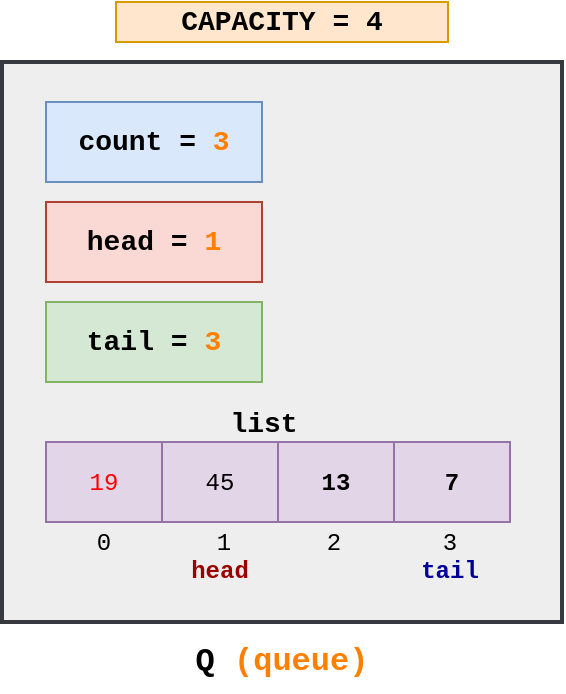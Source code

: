 <mxfile version="24.6.4" type="device">
  <diagram name="Página-1" id="jQoiph2c1nl-3ZJ2nl2n">
    <mxGraphModel dx="880" dy="532" grid="1" gridSize="10" guides="1" tooltips="1" connect="1" arrows="1" fold="1" page="1" pageScale="1" pageWidth="827" pageHeight="1169" math="0" shadow="0">
      <root>
        <mxCell id="0" />
        <mxCell id="1" parent="0" />
        <mxCell id="yQ9D3G-4GoF_5dVMJYFF-37" value="" style="group" parent="1" vertex="1" connectable="0">
          <mxGeometry x="50" y="270" width="280" height="345" as="geometry" />
        </mxCell>
        <mxCell id="DvdFpIc3kAiTPLH7OsFK-6" value="&lt;font style=&quot;font-size: 16px;&quot; face=&quot;Courier New&quot;&gt;&lt;b&gt;Q &lt;font color=&quot;#ff8000&quot;&gt;(&lt;/font&gt;&lt;/b&gt;&lt;/font&gt;&lt;font color=&quot;#ff8000&quot;&gt;&lt;b style=&quot;font-family: &amp;quot;Courier New&amp;quot;; font-size: 16px;&quot;&gt;queue&lt;/b&gt;&lt;font style=&quot;font-size: 16px;&quot; face=&quot;Courier New&quot;&gt;&lt;b&gt;)&lt;/b&gt;&lt;/font&gt;&lt;/font&gt;" style="text;html=1;align=center;verticalAlign=middle;whiteSpace=wrap;rounded=0;container=0;" parent="yQ9D3G-4GoF_5dVMJYFF-37" vertex="1">
          <mxGeometry x="95" y="315" width="90" height="30" as="geometry" />
        </mxCell>
        <mxCell id="DvdFpIc3kAiTPLH7OsFK-3" value="" style="rounded=0;whiteSpace=wrap;html=1;fillColor=#eeeeee;strokeColor=#36393D;strokeWidth=2;container=0;" parent="yQ9D3G-4GoF_5dVMJYFF-37" vertex="1">
          <mxGeometry y="30" width="280" height="280" as="geometry" />
        </mxCell>
        <mxCell id="DvdFpIc3kAiTPLH7OsFK-4" value="&lt;font style=&quot;font-size: 14px;&quot; face=&quot;Courier New&quot;&gt;&lt;b&gt;count = &lt;font color=&quot;#ff8000&quot;&gt;3&lt;/font&gt;&lt;/b&gt;&lt;/font&gt;" style="rounded=0;whiteSpace=wrap;html=1;fillColor=#dae8fc;strokeColor=#6C8EBF;container=0;" parent="yQ9D3G-4GoF_5dVMJYFF-37" vertex="1">
          <mxGeometry x="22" y="50" width="108" height="40" as="geometry" />
        </mxCell>
        <mxCell id="DvdFpIc3kAiTPLH7OsFK-7" value="&lt;font style=&quot;font-size: 14px;&quot; face=&quot;Courier New&quot;&gt;&lt;b&gt;head = &lt;font color=&quot;#ff8000&quot;&gt;1&lt;/font&gt;&lt;/b&gt;&lt;/font&gt;" style="rounded=0;whiteSpace=wrap;html=1;fillColor=#fad9d5;strokeColor=#ae4132;container=0;" parent="yQ9D3G-4GoF_5dVMJYFF-37" vertex="1">
          <mxGeometry x="22" y="100" width="108" height="40" as="geometry" />
        </mxCell>
        <mxCell id="yQ9D3G-4GoF_5dVMJYFF-2" value="&lt;font style=&quot;font-size: 14px;&quot; face=&quot;Courier New&quot;&gt;&lt;b&gt;CAPACITY = 4&lt;/b&gt;&lt;/font&gt;" style="rounded=0;whiteSpace=wrap;html=1;fillColor=#ffe6cc;strokeColor=#d79b00;container=0;" parent="yQ9D3G-4GoF_5dVMJYFF-37" vertex="1">
          <mxGeometry x="57" width="166" height="20" as="geometry" />
        </mxCell>
        <mxCell id="yQ9D3G-4GoF_5dVMJYFF-3" value="&lt;font style=&quot;font-size: 14px;&quot; face=&quot;Courier New&quot;&gt;&lt;b&gt;tail&amp;nbsp;&lt;/b&gt;&lt;/font&gt;&lt;b style=&quot;font-family: &amp;quot;Courier New&amp;quot;; font-size: 14px;&quot;&gt;= &lt;font color=&quot;#ff8000&quot;&gt;3&lt;/font&gt;&lt;/b&gt;" style="rounded=0;whiteSpace=wrap;html=1;fillColor=#d5e8d4;strokeColor=#82b366;container=0;" parent="yQ9D3G-4GoF_5dVMJYFF-37" vertex="1">
          <mxGeometry x="22" y="150" width="108" height="40" as="geometry" />
        </mxCell>
        <mxCell id="yQ9D3G-4GoF_5dVMJYFF-9" value="&lt;font style=&quot;font-size: 14px;&quot; face=&quot;Courier New&quot;&gt;&lt;b&gt;list&lt;/b&gt;&lt;/font&gt;" style="text;html=1;align=center;verticalAlign=middle;whiteSpace=wrap;rounded=0;container=0;" parent="yQ9D3G-4GoF_5dVMJYFF-37" vertex="1">
          <mxGeometry x="101" y="196" width="60" height="30" as="geometry" />
        </mxCell>
        <mxCell id="yQ9D3G-4GoF_5dVMJYFF-11" value="&lt;font face=&quot;Courier New&quot;&gt;0&lt;/font&gt;" style="text;html=1;align=center;verticalAlign=middle;whiteSpace=wrap;rounded=0;container=0;" parent="yQ9D3G-4GoF_5dVMJYFF-37" vertex="1">
          <mxGeometry x="41" y="260" width="20" height="20" as="geometry" />
        </mxCell>
        <mxCell id="yQ9D3G-4GoF_5dVMJYFF-12" value="&lt;font face=&quot;Courier New&quot;&gt;1&lt;/font&gt;" style="text;html=1;align=center;verticalAlign=middle;whiteSpace=wrap;rounded=0;container=0;" parent="yQ9D3G-4GoF_5dVMJYFF-37" vertex="1">
          <mxGeometry x="101" y="260" width="20" height="20" as="geometry" />
        </mxCell>
        <mxCell id="yQ9D3G-4GoF_5dVMJYFF-13" value="&lt;font face=&quot;Courier New&quot;&gt;2&lt;/font&gt;" style="text;html=1;align=center;verticalAlign=middle;whiteSpace=wrap;rounded=0;container=0;" parent="yQ9D3G-4GoF_5dVMJYFF-37" vertex="1">
          <mxGeometry x="156" y="260" width="20" height="20" as="geometry" />
        </mxCell>
        <mxCell id="yQ9D3G-4GoF_5dVMJYFF-14" value="&lt;font face=&quot;Courier New&quot;&gt;3&lt;/font&gt;" style="text;html=1;align=center;verticalAlign=middle;whiteSpace=wrap;rounded=0;container=0;" parent="yQ9D3G-4GoF_5dVMJYFF-37" vertex="1">
          <mxGeometry x="214" y="260" width="20" height="20" as="geometry" />
        </mxCell>
        <mxCell id="yQ9D3G-4GoF_5dVMJYFF-4" value="&lt;font color=&quot;#ff0000&quot; face=&quot;Courier New&quot;&gt;19&lt;/font&gt;" style="rounded=0;whiteSpace=wrap;html=1;fillColor=#e1d5e7;strokeColor=#9673a6;container=0;" parent="yQ9D3G-4GoF_5dVMJYFF-37" vertex="1">
          <mxGeometry x="22" y="220" width="58" height="40" as="geometry" />
        </mxCell>
        <mxCell id="yQ9D3G-4GoF_5dVMJYFF-5" value="&lt;font style=&quot;font-size: 12px;&quot; face=&quot;Courier New&quot;&gt;45&lt;/font&gt;" style="rounded=0;whiteSpace=wrap;html=1;fillColor=#e1d5e7;strokeColor=#9673a6;container=0;" parent="yQ9D3G-4GoF_5dVMJYFF-37" vertex="1">
          <mxGeometry x="80" y="220" width="58" height="40" as="geometry" />
        </mxCell>
        <mxCell id="yQ9D3G-4GoF_5dVMJYFF-6" value="&lt;font size=&quot;1&quot; face=&quot;Courier New&quot;&gt;&lt;b style=&quot;font-size: 12px;&quot;&gt;13&lt;/b&gt;&lt;/font&gt;" style="rounded=0;whiteSpace=wrap;html=1;fillColor=#e1d5e7;strokeColor=#9673a6;container=0;" parent="yQ9D3G-4GoF_5dVMJYFF-37" vertex="1">
          <mxGeometry x="138" y="220" width="58" height="40" as="geometry" />
        </mxCell>
        <mxCell id="yQ9D3G-4GoF_5dVMJYFF-7" value="&lt;font size=&quot;1&quot; face=&quot;Courier New&quot;&gt;&lt;b style=&quot;font-size: 12px;&quot;&gt;7&lt;/b&gt;&lt;/font&gt;" style="rounded=0;whiteSpace=wrap;html=1;fillColor=#e1d5e7;strokeColor=#9673a6;container=0;" parent="yQ9D3G-4GoF_5dVMJYFF-37" vertex="1">
          <mxGeometry x="196" y="220" width="58" height="40" as="geometry" />
        </mxCell>
        <mxCell id="yQ9D3G-4GoF_5dVMJYFF-35" value="&lt;font color=&quot;#000099&quot; face=&quot;Courier New&quot;&gt;&lt;b style=&quot;&quot;&gt;tail&lt;/b&gt;&lt;/font&gt;" style="text;html=1;align=center;verticalAlign=middle;whiteSpace=wrap;rounded=0;" parent="yQ9D3G-4GoF_5dVMJYFF-37" vertex="1">
          <mxGeometry x="194" y="274" width="60" height="20" as="geometry" />
        </mxCell>
        <mxCell id="yQ9D3G-4GoF_5dVMJYFF-36" value="&lt;font color=&quot;#990000&quot; face=&quot;Courier New&quot;&gt;&lt;b style=&quot;&quot;&gt;head&lt;/b&gt;&lt;/font&gt;" style="text;html=1;align=center;verticalAlign=middle;whiteSpace=wrap;rounded=0;" parent="yQ9D3G-4GoF_5dVMJYFF-37" vertex="1">
          <mxGeometry x="79" y="274" width="60" height="20" as="geometry" />
        </mxCell>
      </root>
    </mxGraphModel>
  </diagram>
</mxfile>
